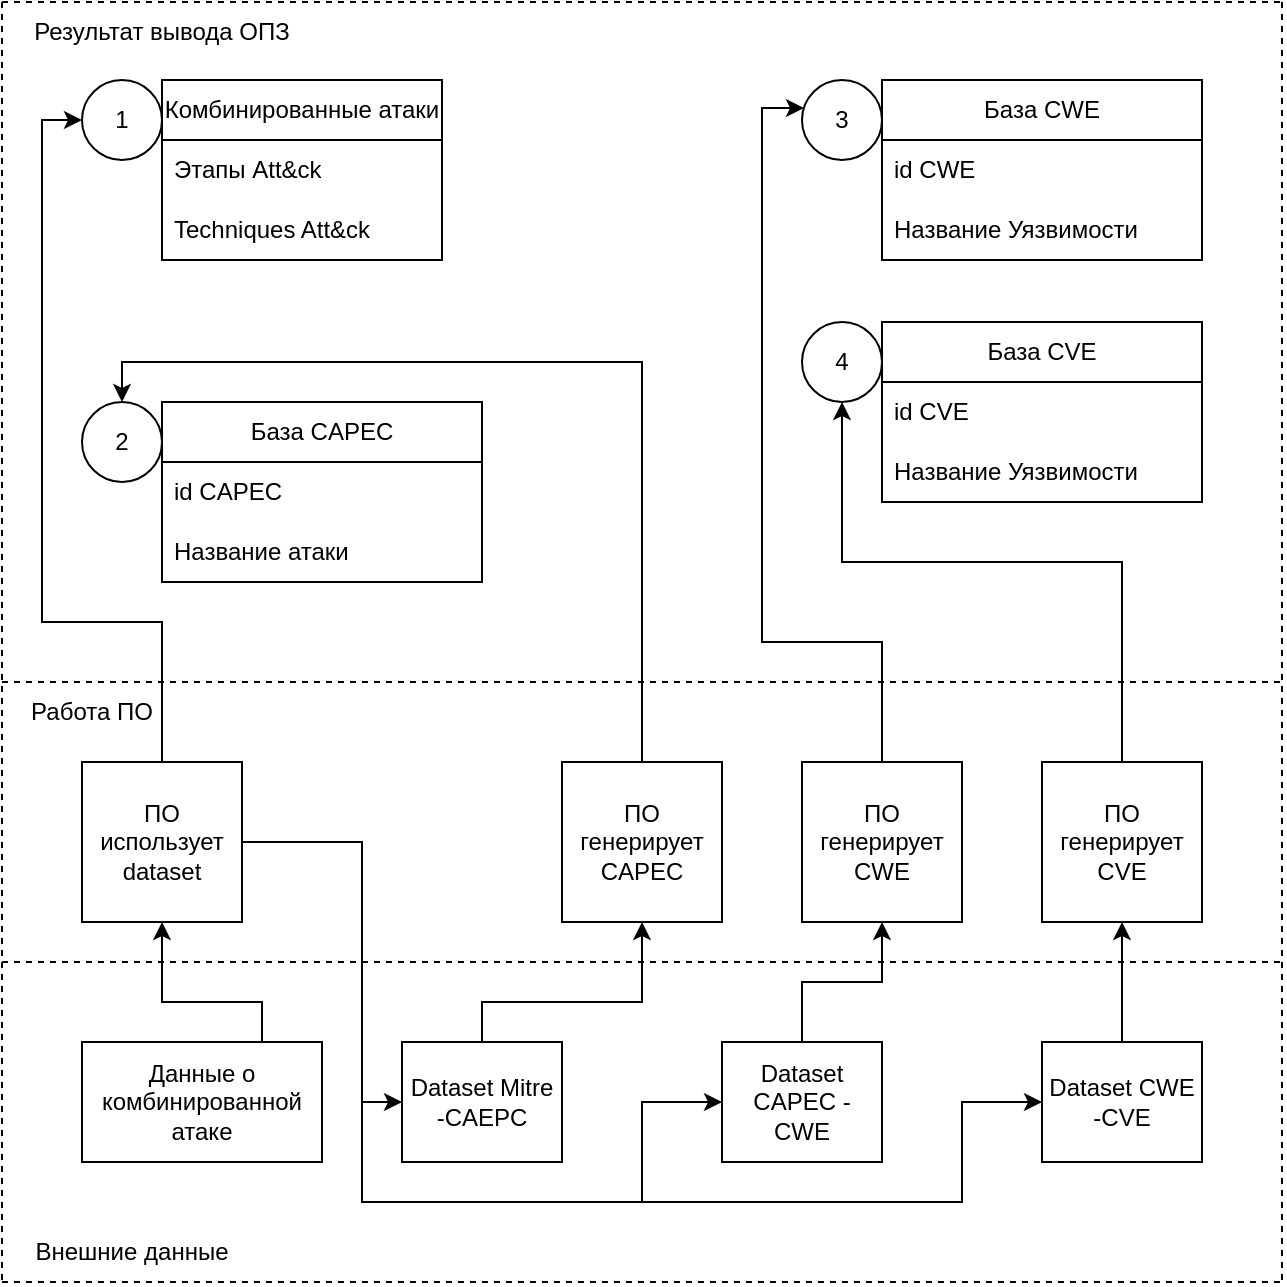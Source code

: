 <mxfile version="25.0.3">
  <diagram name="Страница — 1" id="UsRupxaXf-2IGA8MklZD">
    <mxGraphModel dx="1290" dy="567" grid="1" gridSize="10" guides="1" tooltips="1" connect="1" arrows="1" fold="1" page="1" pageScale="1" pageWidth="827" pageHeight="1169" math="0" shadow="0">
      <root>
        <mxCell id="0" />
        <mxCell id="1" parent="0" />
        <mxCell id="GjW1n7emCL-2tyJUXNoo-21" value="" style="endArrow=none;dashed=1;html=1;rounded=0;" parent="1" edge="1">
          <mxGeometry width="50" height="50" relative="1" as="geometry">
            <mxPoint x="40" y="160" as="sourcePoint" />
            <mxPoint x="680" y="160" as="targetPoint" />
          </mxGeometry>
        </mxCell>
        <mxCell id="GjW1n7emCL-2tyJUXNoo-22" value="" style="endArrow=none;dashed=1;html=1;rounded=0;entryX=0;entryY=1;entryDx=0;entryDy=0;" parent="1" target="HfSRHSAGE4HbBHpI71BL-41" edge="1">
          <mxGeometry width="50" height="50" relative="1" as="geometry">
            <mxPoint x="40" y="160" as="sourcePoint" />
            <mxPoint x="40" y="840" as="targetPoint" />
          </mxGeometry>
        </mxCell>
        <mxCell id="GjW1n7emCL-2tyJUXNoo-32" value="" style="endArrow=none;dashed=1;html=1;rounded=0;" parent="1" edge="1">
          <mxGeometry width="50" height="50" relative="1" as="geometry">
            <mxPoint x="40" y="800" as="sourcePoint" />
            <mxPoint x="680" y="800" as="targetPoint" />
          </mxGeometry>
        </mxCell>
        <mxCell id="GjW1n7emCL-2tyJUXNoo-70" value="База CAPEC" style="swimlane;fontStyle=0;childLayout=stackLayout;horizontal=1;startSize=30;horizontalStack=0;resizeParent=1;resizeParentMax=0;resizeLast=0;collapsible=1;marginBottom=0;whiteSpace=wrap;html=1;" parent="1" vertex="1">
          <mxGeometry x="120" y="360" width="160" height="90" as="geometry" />
        </mxCell>
        <mxCell id="GjW1n7emCL-2tyJUXNoo-71" value="id CAPEC" style="text;strokeColor=none;fillColor=none;align=left;verticalAlign=middle;spacingLeft=4;spacingRight=4;overflow=hidden;points=[[0,0.5],[1,0.5]];portConstraint=eastwest;rotatable=0;whiteSpace=wrap;html=1;" parent="GjW1n7emCL-2tyJUXNoo-70" vertex="1">
          <mxGeometry y="30" width="160" height="30" as="geometry" />
        </mxCell>
        <mxCell id="GjW1n7emCL-2tyJUXNoo-72" value="Название атаки" style="text;strokeColor=none;fillColor=none;align=left;verticalAlign=middle;spacingLeft=4;spacingRight=4;overflow=hidden;points=[[0,0.5],[1,0.5]];portConstraint=eastwest;rotatable=0;whiteSpace=wrap;html=1;" parent="GjW1n7emCL-2tyJUXNoo-70" vertex="1">
          <mxGeometry y="60" width="160" height="30" as="geometry" />
        </mxCell>
        <mxCell id="GjW1n7emCL-2tyJUXNoo-74" value="База CVE" style="swimlane;fontStyle=0;childLayout=stackLayout;horizontal=1;startSize=30;horizontalStack=0;resizeParent=1;resizeParentMax=0;resizeLast=0;collapsible=1;marginBottom=0;whiteSpace=wrap;html=1;" parent="1" vertex="1">
          <mxGeometry x="480" y="320" width="160" height="90" as="geometry" />
        </mxCell>
        <mxCell id="GjW1n7emCL-2tyJUXNoo-75" value="id CVE" style="text;strokeColor=none;fillColor=none;align=left;verticalAlign=middle;spacingLeft=4;spacingRight=4;overflow=hidden;points=[[0,0.5],[1,0.5]];portConstraint=eastwest;rotatable=0;whiteSpace=wrap;html=1;" parent="GjW1n7emCL-2tyJUXNoo-74" vertex="1">
          <mxGeometry y="30" width="160" height="30" as="geometry" />
        </mxCell>
        <mxCell id="GjW1n7emCL-2tyJUXNoo-76" value="Название Уязвимости" style="text;strokeColor=none;fillColor=none;align=left;verticalAlign=middle;spacingLeft=4;spacingRight=4;overflow=hidden;points=[[0,0.5],[1,0.5]];portConstraint=eastwest;rotatable=0;whiteSpace=wrap;html=1;" parent="GjW1n7emCL-2tyJUXNoo-74" vertex="1">
          <mxGeometry y="60" width="160" height="30" as="geometry" />
        </mxCell>
        <mxCell id="gBEGl-0QFHwVNTkuStco-1" value="Комбинированные атаки" style="swimlane;fontStyle=0;childLayout=stackLayout;horizontal=1;startSize=30;horizontalStack=0;resizeParent=1;resizeParentMax=0;resizeLast=0;collapsible=1;marginBottom=0;whiteSpace=wrap;html=1;" parent="1" vertex="1">
          <mxGeometry x="120" y="199" width="140" height="90" as="geometry">
            <mxRectangle x="280" y="199" width="60" height="30" as="alternateBounds" />
          </mxGeometry>
        </mxCell>
        <mxCell id="gBEGl-0QFHwVNTkuStco-2" value="Этапы Att&amp;amp;ck" style="text;strokeColor=none;fillColor=none;align=left;verticalAlign=middle;spacingLeft=4;spacingRight=4;overflow=hidden;points=[[0,0.5],[1,0.5]];portConstraint=eastwest;rotatable=0;whiteSpace=wrap;html=1;" parent="gBEGl-0QFHwVNTkuStco-1" vertex="1">
          <mxGeometry y="30" width="140" height="30" as="geometry" />
        </mxCell>
        <mxCell id="gBEGl-0QFHwVNTkuStco-3" value="Techniques Att&amp;amp;ck" style="text;strokeColor=none;fillColor=none;align=left;verticalAlign=middle;spacingLeft=4;spacingRight=4;overflow=hidden;points=[[0,0.5],[1,0.5]];portConstraint=eastwest;rotatable=0;whiteSpace=wrap;html=1;" parent="gBEGl-0QFHwVNTkuStco-1" vertex="1">
          <mxGeometry y="60" width="140" height="30" as="geometry" />
        </mxCell>
        <mxCell id="rzyB_1HsxRtSdFLQbBPw-7" style="edgeStyle=orthogonalEdgeStyle;rounded=0;orthogonalLoop=1;jettySize=auto;html=1;exitX=0.5;exitY=0;exitDx=0;exitDy=0;entryX=0.5;entryY=0;entryDx=0;entryDy=0;" parent="1" source="hpdsBZrU96Ni8TXt3lEC-1" target="0_4bm2kjYmCRBm6VQgs9-7" edge="1">
          <mxGeometry relative="1" as="geometry" />
        </mxCell>
        <mxCell id="hpdsBZrU96Ni8TXt3lEC-1" value="ПО генерирует CAPEC" style="whiteSpace=wrap;html=1;aspect=fixed;" parent="1" vertex="1">
          <mxGeometry x="320" y="540" width="80" height="80" as="geometry" />
        </mxCell>
        <mxCell id="4iuzFZT7lDPVw5lMU5u--1" value="" style="endArrow=none;dashed=1;html=1;rounded=0;" parent="1" edge="1">
          <mxGeometry width="50" height="50" relative="1" as="geometry">
            <mxPoint x="680" y="160" as="sourcePoint" />
            <mxPoint x="680" y="800" as="targetPoint" />
          </mxGeometry>
        </mxCell>
        <mxCell id="0_4bm2kjYmCRBm6VQgs9-2" value="1" style="ellipse;whiteSpace=wrap;html=1;aspect=fixed;" parent="1" vertex="1">
          <mxGeometry x="80" y="199" width="40" height="40" as="geometry" />
        </mxCell>
        <mxCell id="0_4bm2kjYmCRBm6VQgs9-4" value="База CWE" style="swimlane;fontStyle=0;childLayout=stackLayout;horizontal=1;startSize=30;horizontalStack=0;resizeParent=1;resizeParentMax=0;resizeLast=0;collapsible=1;marginBottom=0;whiteSpace=wrap;html=1;" parent="1" vertex="1">
          <mxGeometry x="480" y="199" width="160" height="90" as="geometry" />
        </mxCell>
        <mxCell id="0_4bm2kjYmCRBm6VQgs9-5" value="id CWE" style="text;strokeColor=none;fillColor=none;align=left;verticalAlign=middle;spacingLeft=4;spacingRight=4;overflow=hidden;points=[[0,0.5],[1,0.5]];portConstraint=eastwest;rotatable=0;whiteSpace=wrap;html=1;" parent="0_4bm2kjYmCRBm6VQgs9-4" vertex="1">
          <mxGeometry y="30" width="160" height="30" as="geometry" />
        </mxCell>
        <mxCell id="0_4bm2kjYmCRBm6VQgs9-6" value="Название Уязвимости" style="text;strokeColor=none;fillColor=none;align=left;verticalAlign=middle;spacingLeft=4;spacingRight=4;overflow=hidden;points=[[0,0.5],[1,0.5]];portConstraint=eastwest;rotatable=0;whiteSpace=wrap;html=1;" parent="0_4bm2kjYmCRBm6VQgs9-4" vertex="1">
          <mxGeometry y="60" width="160" height="30" as="geometry" />
        </mxCell>
        <mxCell id="0_4bm2kjYmCRBm6VQgs9-7" value="2" style="ellipse;whiteSpace=wrap;html=1;aspect=fixed;" parent="1" vertex="1">
          <mxGeometry x="80" y="360" width="40" height="40" as="geometry" />
        </mxCell>
        <mxCell id="0_4bm2kjYmCRBm6VQgs9-9" value="ПО генерирует&lt;div&gt;CWE&lt;/div&gt;" style="whiteSpace=wrap;html=1;aspect=fixed;" parent="1" vertex="1">
          <mxGeometry x="440" y="540" width="80" height="80" as="geometry" />
        </mxCell>
        <mxCell id="rzyB_1HsxRtSdFLQbBPw-9" style="edgeStyle=orthogonalEdgeStyle;rounded=0;orthogonalLoop=1;jettySize=auto;html=1;exitX=0.5;exitY=0;exitDx=0;exitDy=0;entryX=0.5;entryY=1;entryDx=0;entryDy=0;" parent="1" source="0_4bm2kjYmCRBm6VQgs9-10" target="0_4bm2kjYmCRBm6VQgs9-15" edge="1">
          <mxGeometry relative="1" as="geometry">
            <Array as="points">
              <mxPoint x="600" y="440" />
              <mxPoint x="460" y="440" />
            </Array>
          </mxGeometry>
        </mxCell>
        <mxCell id="0_4bm2kjYmCRBm6VQgs9-10" value="ПО генерирует&lt;div&gt;CVE&lt;/div&gt;" style="whiteSpace=wrap;html=1;aspect=fixed;" parent="1" vertex="1">
          <mxGeometry x="560" y="540" width="80" height="80" as="geometry" />
        </mxCell>
        <mxCell id="0_4bm2kjYmCRBm6VQgs9-13" value="3" style="ellipse;whiteSpace=wrap;html=1;aspect=fixed;" parent="1" vertex="1">
          <mxGeometry x="440" y="199" width="40" height="40" as="geometry" />
        </mxCell>
        <mxCell id="0_4bm2kjYmCRBm6VQgs9-15" value="4" style="ellipse;whiteSpace=wrap;html=1;aspect=fixed;" parent="1" vertex="1">
          <mxGeometry x="440" y="320" width="40" height="40" as="geometry" />
        </mxCell>
        <mxCell id="-XQyiE4R_CUVniywnTH8-6" style="edgeStyle=orthogonalEdgeStyle;rounded=0;orthogonalLoop=1;jettySize=auto;html=1;exitX=0.5;exitY=0;exitDx=0;exitDy=0;entryX=0;entryY=0.5;entryDx=0;entryDy=0;" parent="1" source="vvvf97BOw-oylCeweIah-1" target="0_4bm2kjYmCRBm6VQgs9-2" edge="1">
          <mxGeometry relative="1" as="geometry">
            <Array as="points">
              <mxPoint x="120" y="470" />
              <mxPoint x="60" y="470" />
              <mxPoint x="60" y="219" />
            </Array>
          </mxGeometry>
        </mxCell>
        <mxCell id="V-iyc07yyuOHZFirjz5j-8" style="edgeStyle=orthogonalEdgeStyle;rounded=0;orthogonalLoop=1;jettySize=auto;html=1;exitX=1;exitY=0.5;exitDx=0;exitDy=0;entryX=0;entryY=0.5;entryDx=0;entryDy=0;" parent="1" source="vvvf97BOw-oylCeweIah-1" target="L1xUQalacGGqL2lHZdNW-1" edge="1">
          <mxGeometry relative="1" as="geometry">
            <Array as="points">
              <mxPoint x="220" y="580" />
              <mxPoint x="220" y="710" />
            </Array>
          </mxGeometry>
        </mxCell>
        <mxCell id="V-iyc07yyuOHZFirjz5j-9" style="edgeStyle=orthogonalEdgeStyle;rounded=0;orthogonalLoop=1;jettySize=auto;html=1;exitX=1;exitY=0.5;exitDx=0;exitDy=0;entryX=0;entryY=0.5;entryDx=0;entryDy=0;" parent="1" source="vvvf97BOw-oylCeweIah-1" target="V-iyc07yyuOHZFirjz5j-2" edge="1">
          <mxGeometry relative="1" as="geometry">
            <Array as="points">
              <mxPoint x="220" y="580" />
              <mxPoint x="220" y="760" />
              <mxPoint x="360" y="760" />
              <mxPoint x="360" y="710" />
            </Array>
          </mxGeometry>
        </mxCell>
        <mxCell id="V-iyc07yyuOHZFirjz5j-10" style="edgeStyle=orthogonalEdgeStyle;rounded=0;orthogonalLoop=1;jettySize=auto;html=1;exitX=1;exitY=0.5;exitDx=0;exitDy=0;entryX=0;entryY=0.5;entryDx=0;entryDy=0;" parent="1" source="vvvf97BOw-oylCeweIah-1" target="V-iyc07yyuOHZFirjz5j-3" edge="1">
          <mxGeometry relative="1" as="geometry">
            <Array as="points">
              <mxPoint x="220" y="580" />
              <mxPoint x="220" y="760" />
              <mxPoint x="520" y="760" />
              <mxPoint x="520" y="710" />
            </Array>
          </mxGeometry>
        </mxCell>
        <mxCell id="vvvf97BOw-oylCeweIah-1" value="ПО использует dataset" style="whiteSpace=wrap;html=1;aspect=fixed;" parent="1" vertex="1">
          <mxGeometry x="80" y="540" width="80" height="80" as="geometry" />
        </mxCell>
        <mxCell id="-XQyiE4R_CUVniywnTH8-3" style="edgeStyle=orthogonalEdgeStyle;rounded=0;orthogonalLoop=1;jettySize=auto;html=1;exitX=0.5;exitY=0;exitDx=0;exitDy=0;entryX=0.5;entryY=1;entryDx=0;entryDy=0;" parent="1" source="HfSRHSAGE4HbBHpI71BL-20" target="vvvf97BOw-oylCeweIah-1" edge="1">
          <mxGeometry relative="1" as="geometry">
            <Array as="points">
              <mxPoint x="170" y="660" />
              <mxPoint x="120" y="660" />
            </Array>
          </mxGeometry>
        </mxCell>
        <mxCell id="HfSRHSAGE4HbBHpI71BL-20" value="Данные о комбинированной атаке" style="rounded=0;whiteSpace=wrap;html=1;" parent="1" vertex="1">
          <mxGeometry x="80" y="680" width="120" height="60" as="geometry" />
        </mxCell>
        <mxCell id="HfSRHSAGE4HbBHpI71BL-37" value="" style="endArrow=none;dashed=1;html=1;rounded=0;" parent="1" edge="1">
          <mxGeometry width="50" height="50" relative="1" as="geometry">
            <mxPoint x="40" y="500" as="sourcePoint" />
            <mxPoint x="680" y="500" as="targetPoint" />
          </mxGeometry>
        </mxCell>
        <mxCell id="HfSRHSAGE4HbBHpI71BL-38" value="" style="endArrow=none;dashed=1;html=1;rounded=0;" parent="1" edge="1">
          <mxGeometry width="50" height="50" relative="1" as="geometry">
            <mxPoint x="40" y="640" as="sourcePoint" />
            <mxPoint x="680" y="640" as="targetPoint" />
          </mxGeometry>
        </mxCell>
        <mxCell id="HfSRHSAGE4HbBHpI71BL-39" value="Результат вывода ОПЗ" style="text;html=1;align=center;verticalAlign=middle;whiteSpace=wrap;rounded=0;" parent="1" vertex="1">
          <mxGeometry x="40" y="160" width="160" height="30" as="geometry" />
        </mxCell>
        <mxCell id="HfSRHSAGE4HbBHpI71BL-40" value="Работа ПО" style="text;html=1;align=center;verticalAlign=middle;whiteSpace=wrap;rounded=0;" parent="1" vertex="1">
          <mxGeometry x="40" y="500" width="90" height="30" as="geometry" />
        </mxCell>
        <mxCell id="HfSRHSAGE4HbBHpI71BL-41" value="Внешние данные" style="text;html=1;align=center;verticalAlign=middle;whiteSpace=wrap;rounded=0;" parent="1" vertex="1">
          <mxGeometry x="40" y="770" width="130" height="30" as="geometry" />
        </mxCell>
        <mxCell id="rzyB_1HsxRtSdFLQbBPw-8" style="edgeStyle=orthogonalEdgeStyle;rounded=0;orthogonalLoop=1;jettySize=auto;html=1;exitX=0.5;exitY=0;exitDx=0;exitDy=0;entryX=0.025;entryY=0.35;entryDx=0;entryDy=0;entryPerimeter=0;" parent="1" source="0_4bm2kjYmCRBm6VQgs9-9" target="0_4bm2kjYmCRBm6VQgs9-13" edge="1">
          <mxGeometry relative="1" as="geometry">
            <Array as="points">
              <mxPoint x="480" y="480" />
              <mxPoint x="420" y="480" />
              <mxPoint x="420" y="213" />
            </Array>
          </mxGeometry>
        </mxCell>
        <mxCell id="V-iyc07yyuOHZFirjz5j-7" style="edgeStyle=orthogonalEdgeStyle;rounded=0;orthogonalLoop=1;jettySize=auto;html=1;entryX=0.5;entryY=1;entryDx=0;entryDy=0;" parent="1" source="L1xUQalacGGqL2lHZdNW-1" target="hpdsBZrU96Ni8TXt3lEC-1" edge="1">
          <mxGeometry relative="1" as="geometry">
            <Array as="points">
              <mxPoint x="280" y="660" />
              <mxPoint x="360" y="660" />
            </Array>
          </mxGeometry>
        </mxCell>
        <mxCell id="L1xUQalacGGqL2lHZdNW-1" value="Dataset Mitre -CAEPC" style="rounded=0;whiteSpace=wrap;html=1;" parent="1" vertex="1">
          <mxGeometry x="240" y="680" width="80" height="60" as="geometry" />
        </mxCell>
        <mxCell id="V-iyc07yyuOHZFirjz5j-11" style="edgeStyle=orthogonalEdgeStyle;rounded=0;orthogonalLoop=1;jettySize=auto;html=1;exitX=0.5;exitY=0;exitDx=0;exitDy=0;entryX=0.5;entryY=1;entryDx=0;entryDy=0;" parent="1" source="V-iyc07yyuOHZFirjz5j-2" target="0_4bm2kjYmCRBm6VQgs9-9" edge="1">
          <mxGeometry relative="1" as="geometry" />
        </mxCell>
        <mxCell id="V-iyc07yyuOHZFirjz5j-2" value="Dataset CAPEC - CWE" style="rounded=0;whiteSpace=wrap;html=1;" parent="1" vertex="1">
          <mxGeometry x="400" y="680" width="80" height="60" as="geometry" />
        </mxCell>
        <mxCell id="V-iyc07yyuOHZFirjz5j-4" value="" style="edgeStyle=orthogonalEdgeStyle;rounded=0;orthogonalLoop=1;jettySize=auto;html=1;" parent="1" source="V-iyc07yyuOHZFirjz5j-3" target="0_4bm2kjYmCRBm6VQgs9-10" edge="1">
          <mxGeometry relative="1" as="geometry" />
        </mxCell>
        <mxCell id="V-iyc07yyuOHZFirjz5j-3" value="Dataset CWE -CVE" style="rounded=0;whiteSpace=wrap;html=1;" parent="1" vertex="1">
          <mxGeometry x="560" y="680" width="80" height="60" as="geometry" />
        </mxCell>
      </root>
    </mxGraphModel>
  </diagram>
</mxfile>
